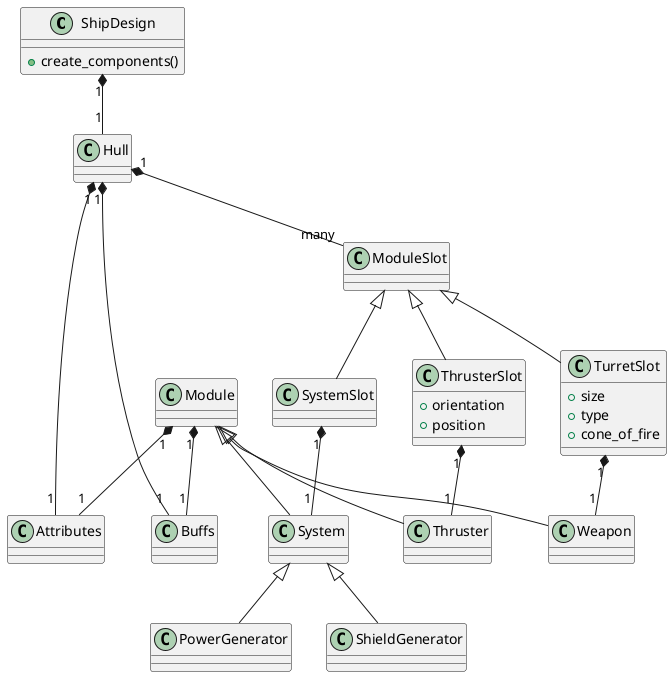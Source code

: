 @startuml
class ShipDesign {
  +create_components()
}
class ThrusterSlot {
  +orientation
  +position
}
class TurretSlot {
  +size
  +type
  +cone_of_fire
}

ShipDesign "1" *-- "1" Hull
Hull "1" *-- "1" Attributes
Hull "1" *-- "1" Buffs
Hull "1" *-- "many" ModuleSlot
ModuleSlot <|-- SystemSlot
ModuleSlot <|-- ThrusterSlot
ModuleSlot <|-- TurretSlot
Module <|-- System
Module <|-- Weapon
Module <|-- Thruster
Module "1" *-- "1" Attributes
Module "1" *-- "1" Buffs
SystemSlot "1" *-- "1" System
ThrusterSlot "1" *-- "1" Thruster
TurretSlot "1" *-- "1" Weapon
System <|-- PowerGenerator
System <|-- ShieldGenerator
@enduml
